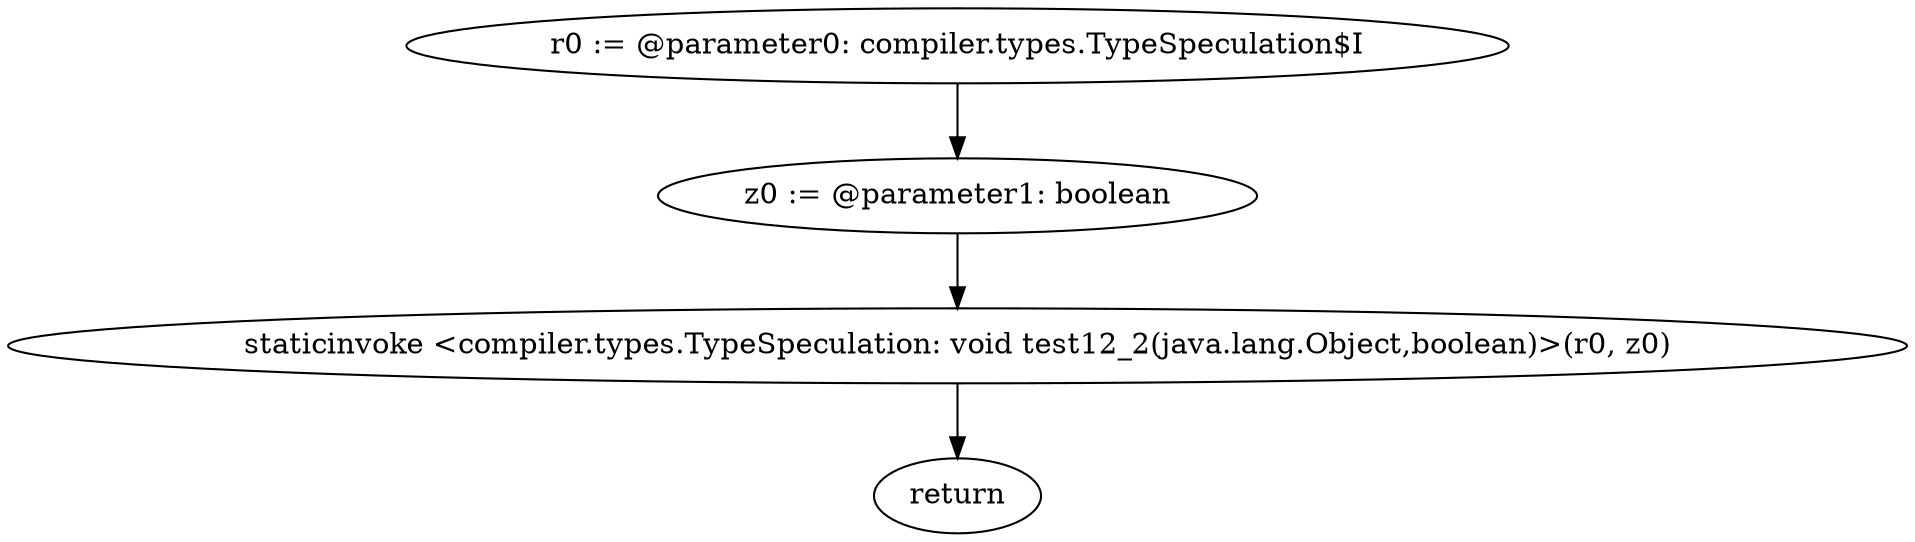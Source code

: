 digraph "unitGraph" {
    "r0 := @parameter0: compiler.types.TypeSpeculation$I"
    "z0 := @parameter1: boolean"
    "staticinvoke <compiler.types.TypeSpeculation: void test12_2(java.lang.Object,boolean)>(r0, z0)"
    "return"
    "r0 := @parameter0: compiler.types.TypeSpeculation$I"->"z0 := @parameter1: boolean";
    "z0 := @parameter1: boolean"->"staticinvoke <compiler.types.TypeSpeculation: void test12_2(java.lang.Object,boolean)>(r0, z0)";
    "staticinvoke <compiler.types.TypeSpeculation: void test12_2(java.lang.Object,boolean)>(r0, z0)"->"return";
}

